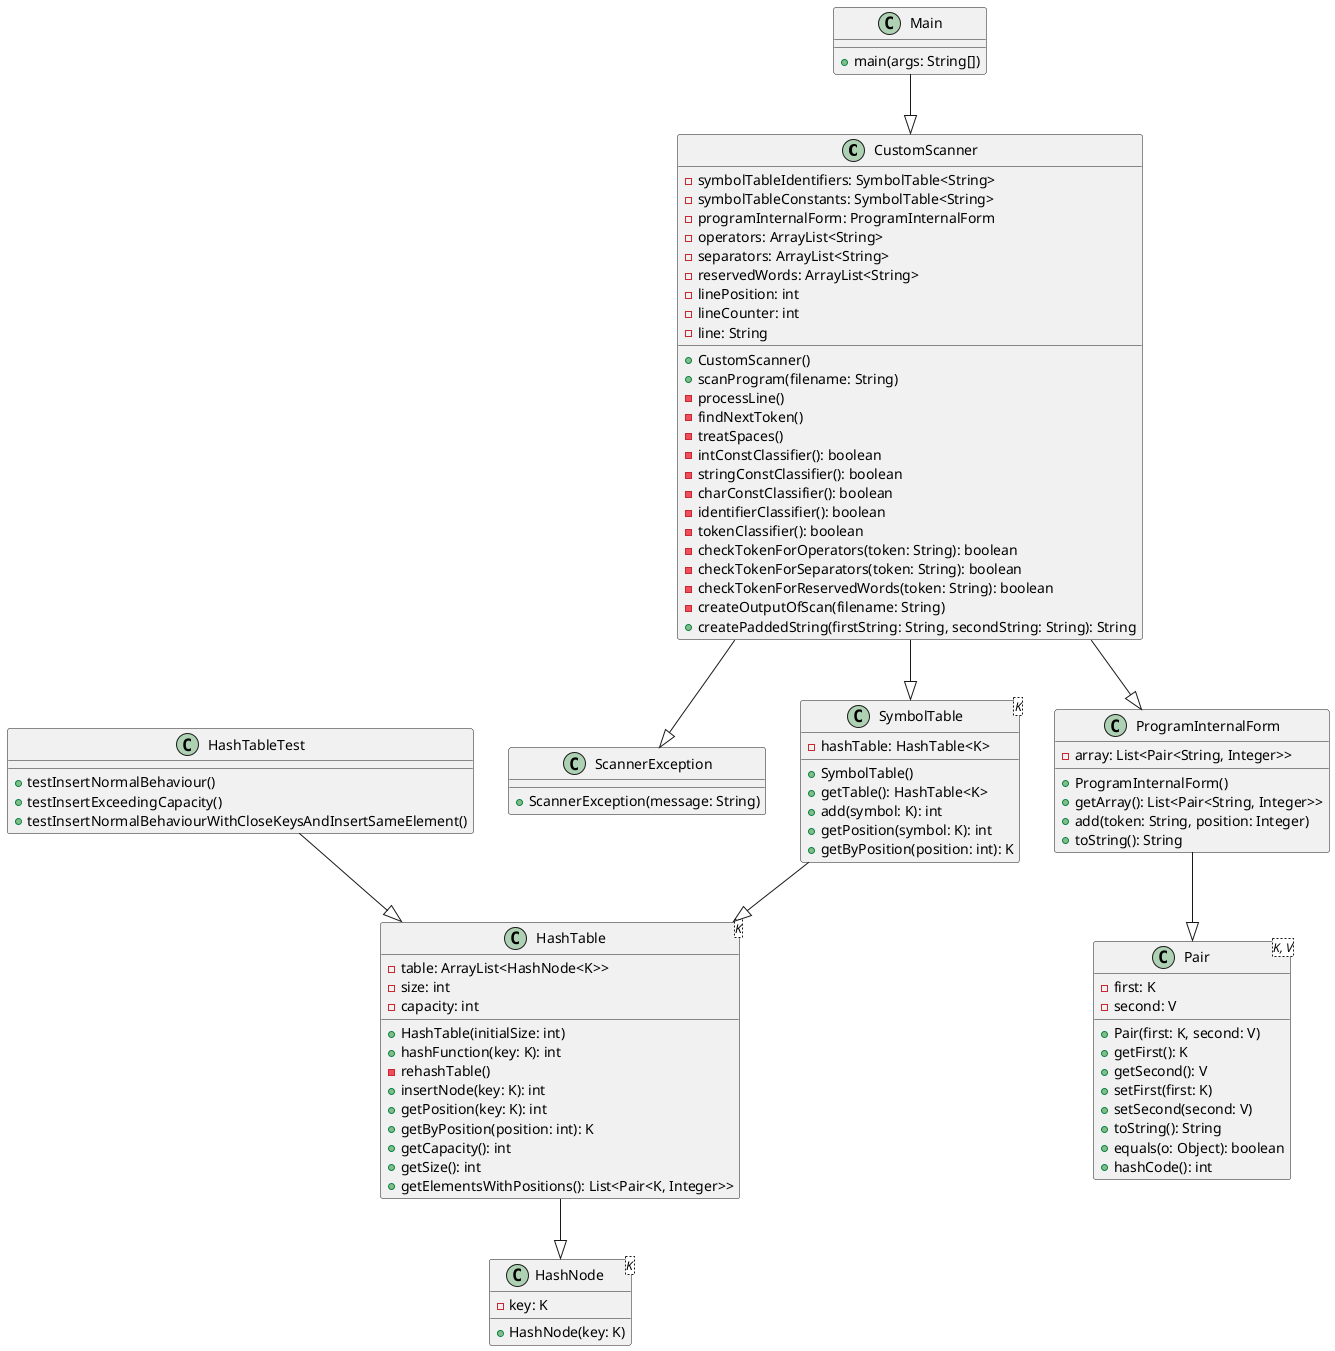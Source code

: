@startuml

class CustomScanner {
  - symbolTableIdentifiers: SymbolTable<String>
  - symbolTableConstants: SymbolTable<String>
  - programInternalForm: ProgramInternalForm
  - operators: ArrayList<String>
  - separators: ArrayList<String>
  - reservedWords: ArrayList<String>
  - linePosition: int
  - lineCounter: int
  - line: String
  + CustomScanner()
  + scanProgram(filename: String)
  - processLine()
  - findNextToken()
  - treatSpaces()
  - intConstClassifier(): boolean
  - stringConstClassifier(): boolean
  - charConstClassifier(): boolean
  - identifierClassifier(): boolean
  - tokenClassifier(): boolean
  - checkTokenForOperators(token: String): boolean
  - checkTokenForSeparators(token: String): boolean
  - checkTokenForReservedWords(token: String): boolean
  - createOutputOfScan(filename: String)
  + createPaddedString(firstString: String, secondString: String): String
}

class HashNode<K> {
  - key: K
  + HashNode(key: K)
}

class HashTable<K> {
  - table: ArrayList<HashNode<K>>
  - size: int
  - capacity: int
  + HashTable(initialSize: int)
  + hashFunction(key: K): int
  - rehashTable()
  + insertNode(key: K): int
  + getPosition(key: K): int
  + getByPosition(position: int): K
  + getCapacity(): int
  + getSize(): int
  + getElementsWithPositions(): List<Pair<K, Integer>>
}

class HashTableTest {
  + testInsertNormalBehaviour()
  + testInsertExceedingCapacity()
  + testInsertNormalBehaviourWithCloseKeysAndInsertSameElement()
}

class Main {
  + main(args: String[])
}

class Pair<K, V> {
  - first: K
  - second: V
  + Pair(first: K, second: V)
  + getFirst(): K
  + getSecond(): V
  + setFirst(first: K)
  + setSecond(second: V)
  + toString(): String
  + equals(o: Object): boolean
  + hashCode(): int
}

class ProgramInternalForm {
  - array: List<Pair<String, Integer>>
  + ProgramInternalForm()
  + getArray(): List<Pair<String, Integer>>
  + add(token: String, position: Integer)
  + toString(): String
}

class ScannerException {
  + ScannerException(message: String)
}

class SymbolTable<K> {
  - hashTable: HashTable<K>
  + SymbolTable()
  + getTable(): HashTable<K>
  + add(symbol: K): int
  + getPosition(symbol: K): int
  + getByPosition(position: int): K
}

CustomScanner --|> SymbolTable
CustomScanner --|> ProgramInternalForm
CustomScanner --|> ScannerException


HashTable --|> HashNode

HashTableTest --|> HashTable

Main --|> CustomScanner

ProgramInternalForm --|> Pair

SymbolTable --|> HashTable

@enduml
